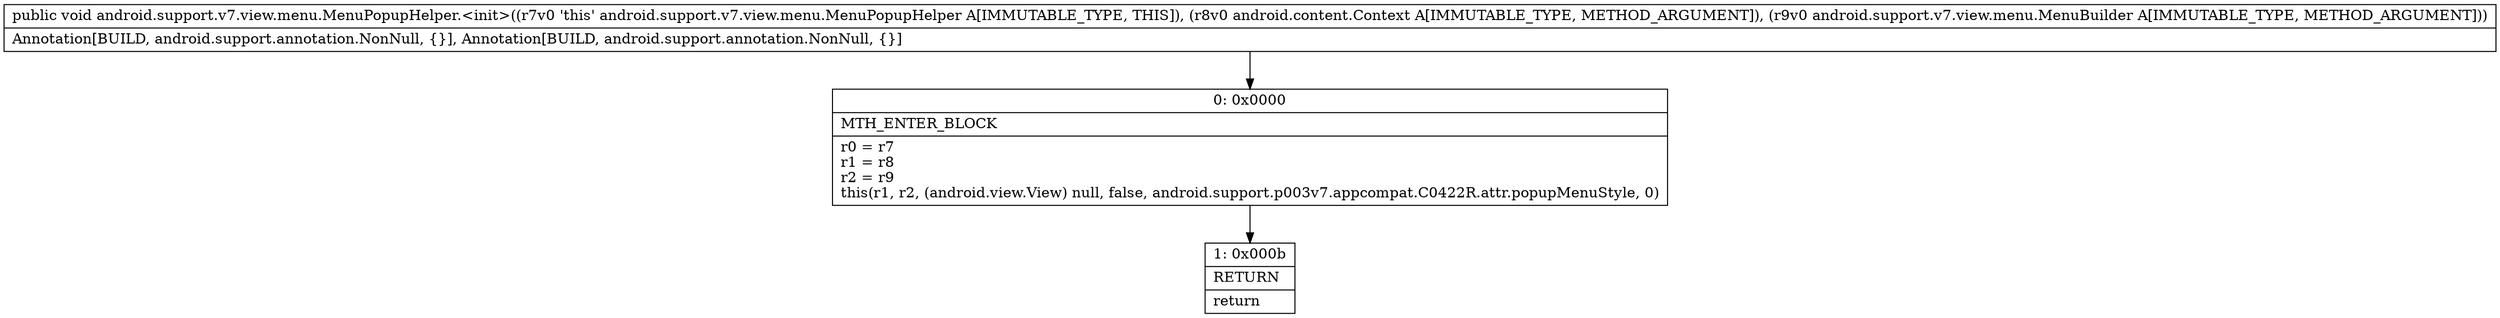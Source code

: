 digraph "CFG forandroid.support.v7.view.menu.MenuPopupHelper.\<init\>(Landroid\/content\/Context;Landroid\/support\/v7\/view\/menu\/MenuBuilder;)V" {
Node_0 [shape=record,label="{0\:\ 0x0000|MTH_ENTER_BLOCK\l|r0 = r7\lr1 = r8\lr2 = r9\lthis(r1, r2, (android.view.View) null, false, android.support.p003v7.appcompat.C0422R.attr.popupMenuStyle, 0)\l}"];
Node_1 [shape=record,label="{1\:\ 0x000b|RETURN\l|return\l}"];
MethodNode[shape=record,label="{public void android.support.v7.view.menu.MenuPopupHelper.\<init\>((r7v0 'this' android.support.v7.view.menu.MenuPopupHelper A[IMMUTABLE_TYPE, THIS]), (r8v0 android.content.Context A[IMMUTABLE_TYPE, METHOD_ARGUMENT]), (r9v0 android.support.v7.view.menu.MenuBuilder A[IMMUTABLE_TYPE, METHOD_ARGUMENT]))  | Annotation[BUILD, android.support.annotation.NonNull, \{\}], Annotation[BUILD, android.support.annotation.NonNull, \{\}]\l}"];
MethodNode -> Node_0;
Node_0 -> Node_1;
}

